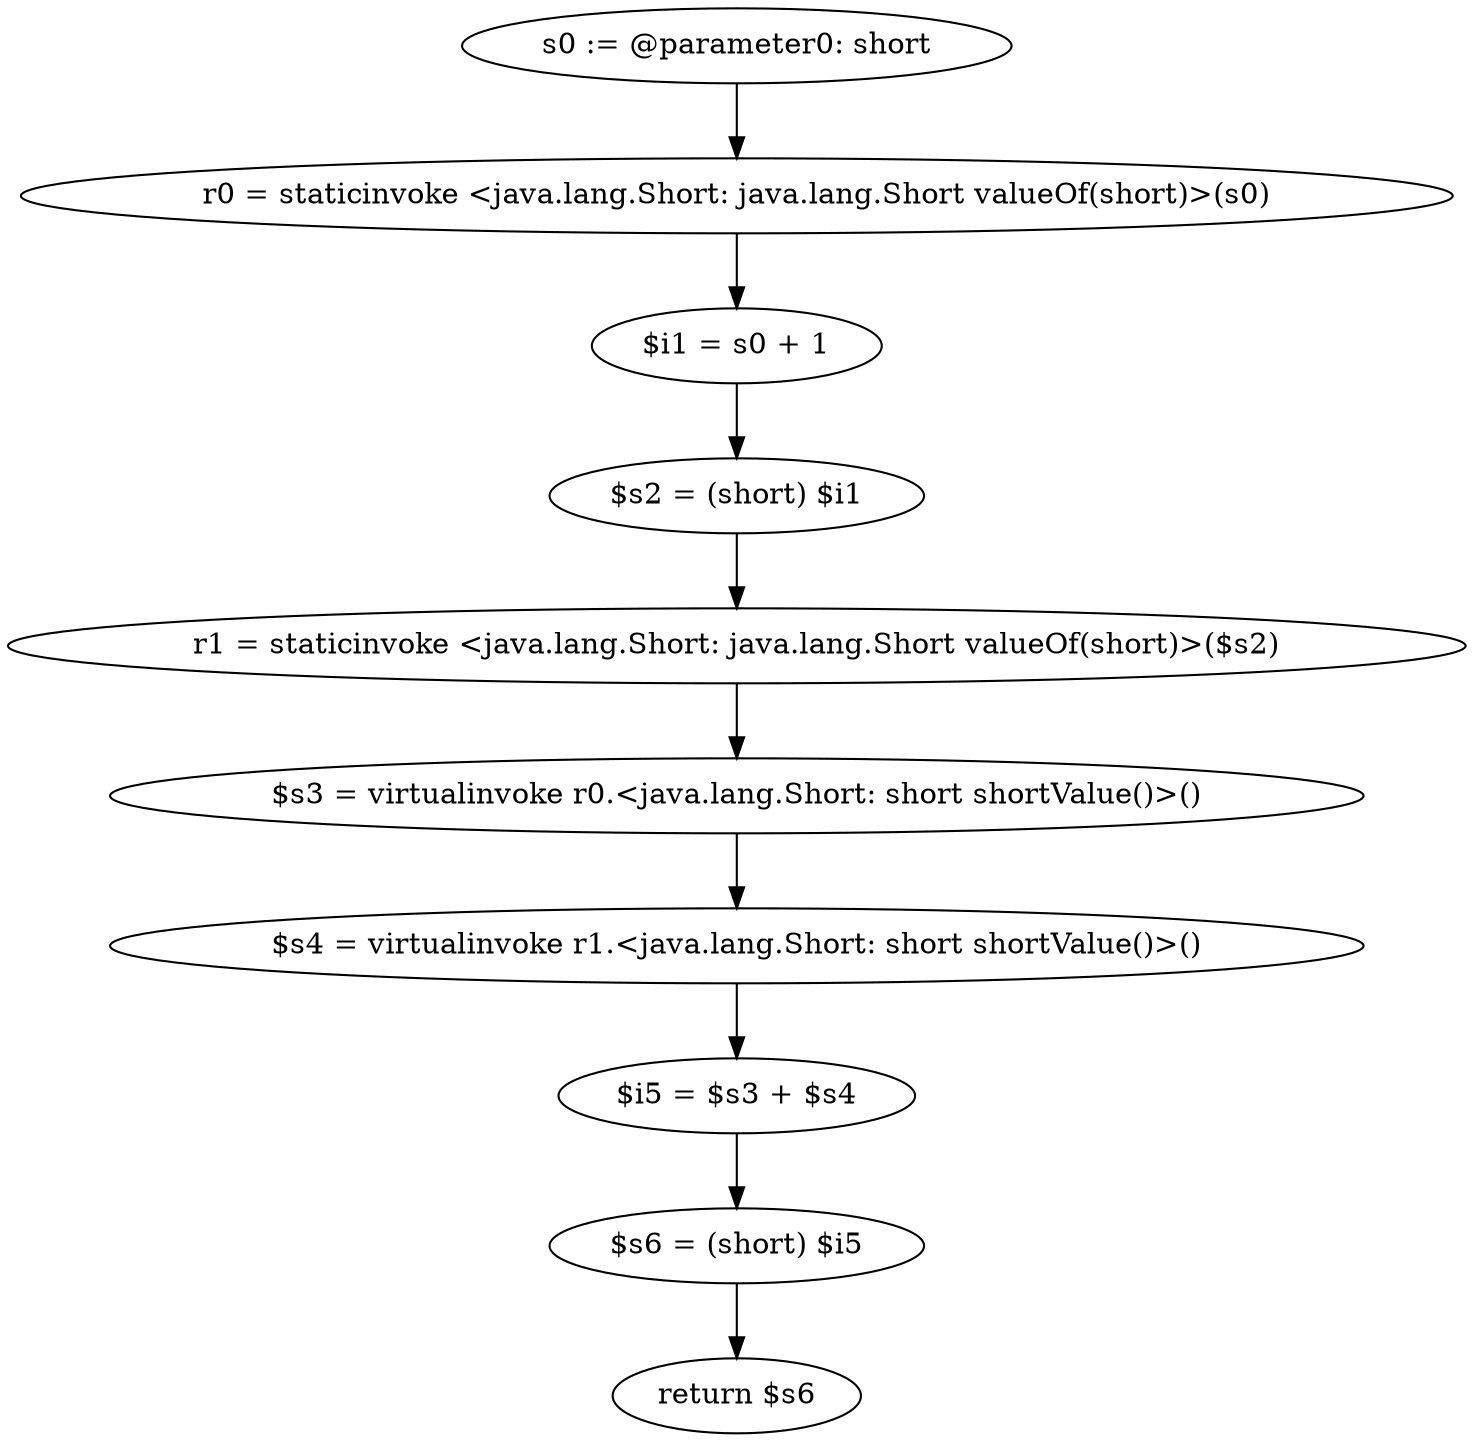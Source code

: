 digraph "unitGraph" {
    "s0 := @parameter0: short"
    "r0 = staticinvoke <java.lang.Short: java.lang.Short valueOf(short)>(s0)"
    "$i1 = s0 + 1"
    "$s2 = (short) $i1"
    "r1 = staticinvoke <java.lang.Short: java.lang.Short valueOf(short)>($s2)"
    "$s3 = virtualinvoke r0.<java.lang.Short: short shortValue()>()"
    "$s4 = virtualinvoke r1.<java.lang.Short: short shortValue()>()"
    "$i5 = $s3 + $s4"
    "$s6 = (short) $i5"
    "return $s6"
    "s0 := @parameter0: short"->"r0 = staticinvoke <java.lang.Short: java.lang.Short valueOf(short)>(s0)";
    "r0 = staticinvoke <java.lang.Short: java.lang.Short valueOf(short)>(s0)"->"$i1 = s0 + 1";
    "$i1 = s0 + 1"->"$s2 = (short) $i1";
    "$s2 = (short) $i1"->"r1 = staticinvoke <java.lang.Short: java.lang.Short valueOf(short)>($s2)";
    "r1 = staticinvoke <java.lang.Short: java.lang.Short valueOf(short)>($s2)"->"$s3 = virtualinvoke r0.<java.lang.Short: short shortValue()>()";
    "$s3 = virtualinvoke r0.<java.lang.Short: short shortValue()>()"->"$s4 = virtualinvoke r1.<java.lang.Short: short shortValue()>()";
    "$s4 = virtualinvoke r1.<java.lang.Short: short shortValue()>()"->"$i5 = $s3 + $s4";
    "$i5 = $s3 + $s4"->"$s6 = (short) $i5";
    "$s6 = (short) $i5"->"return $s6";
}
